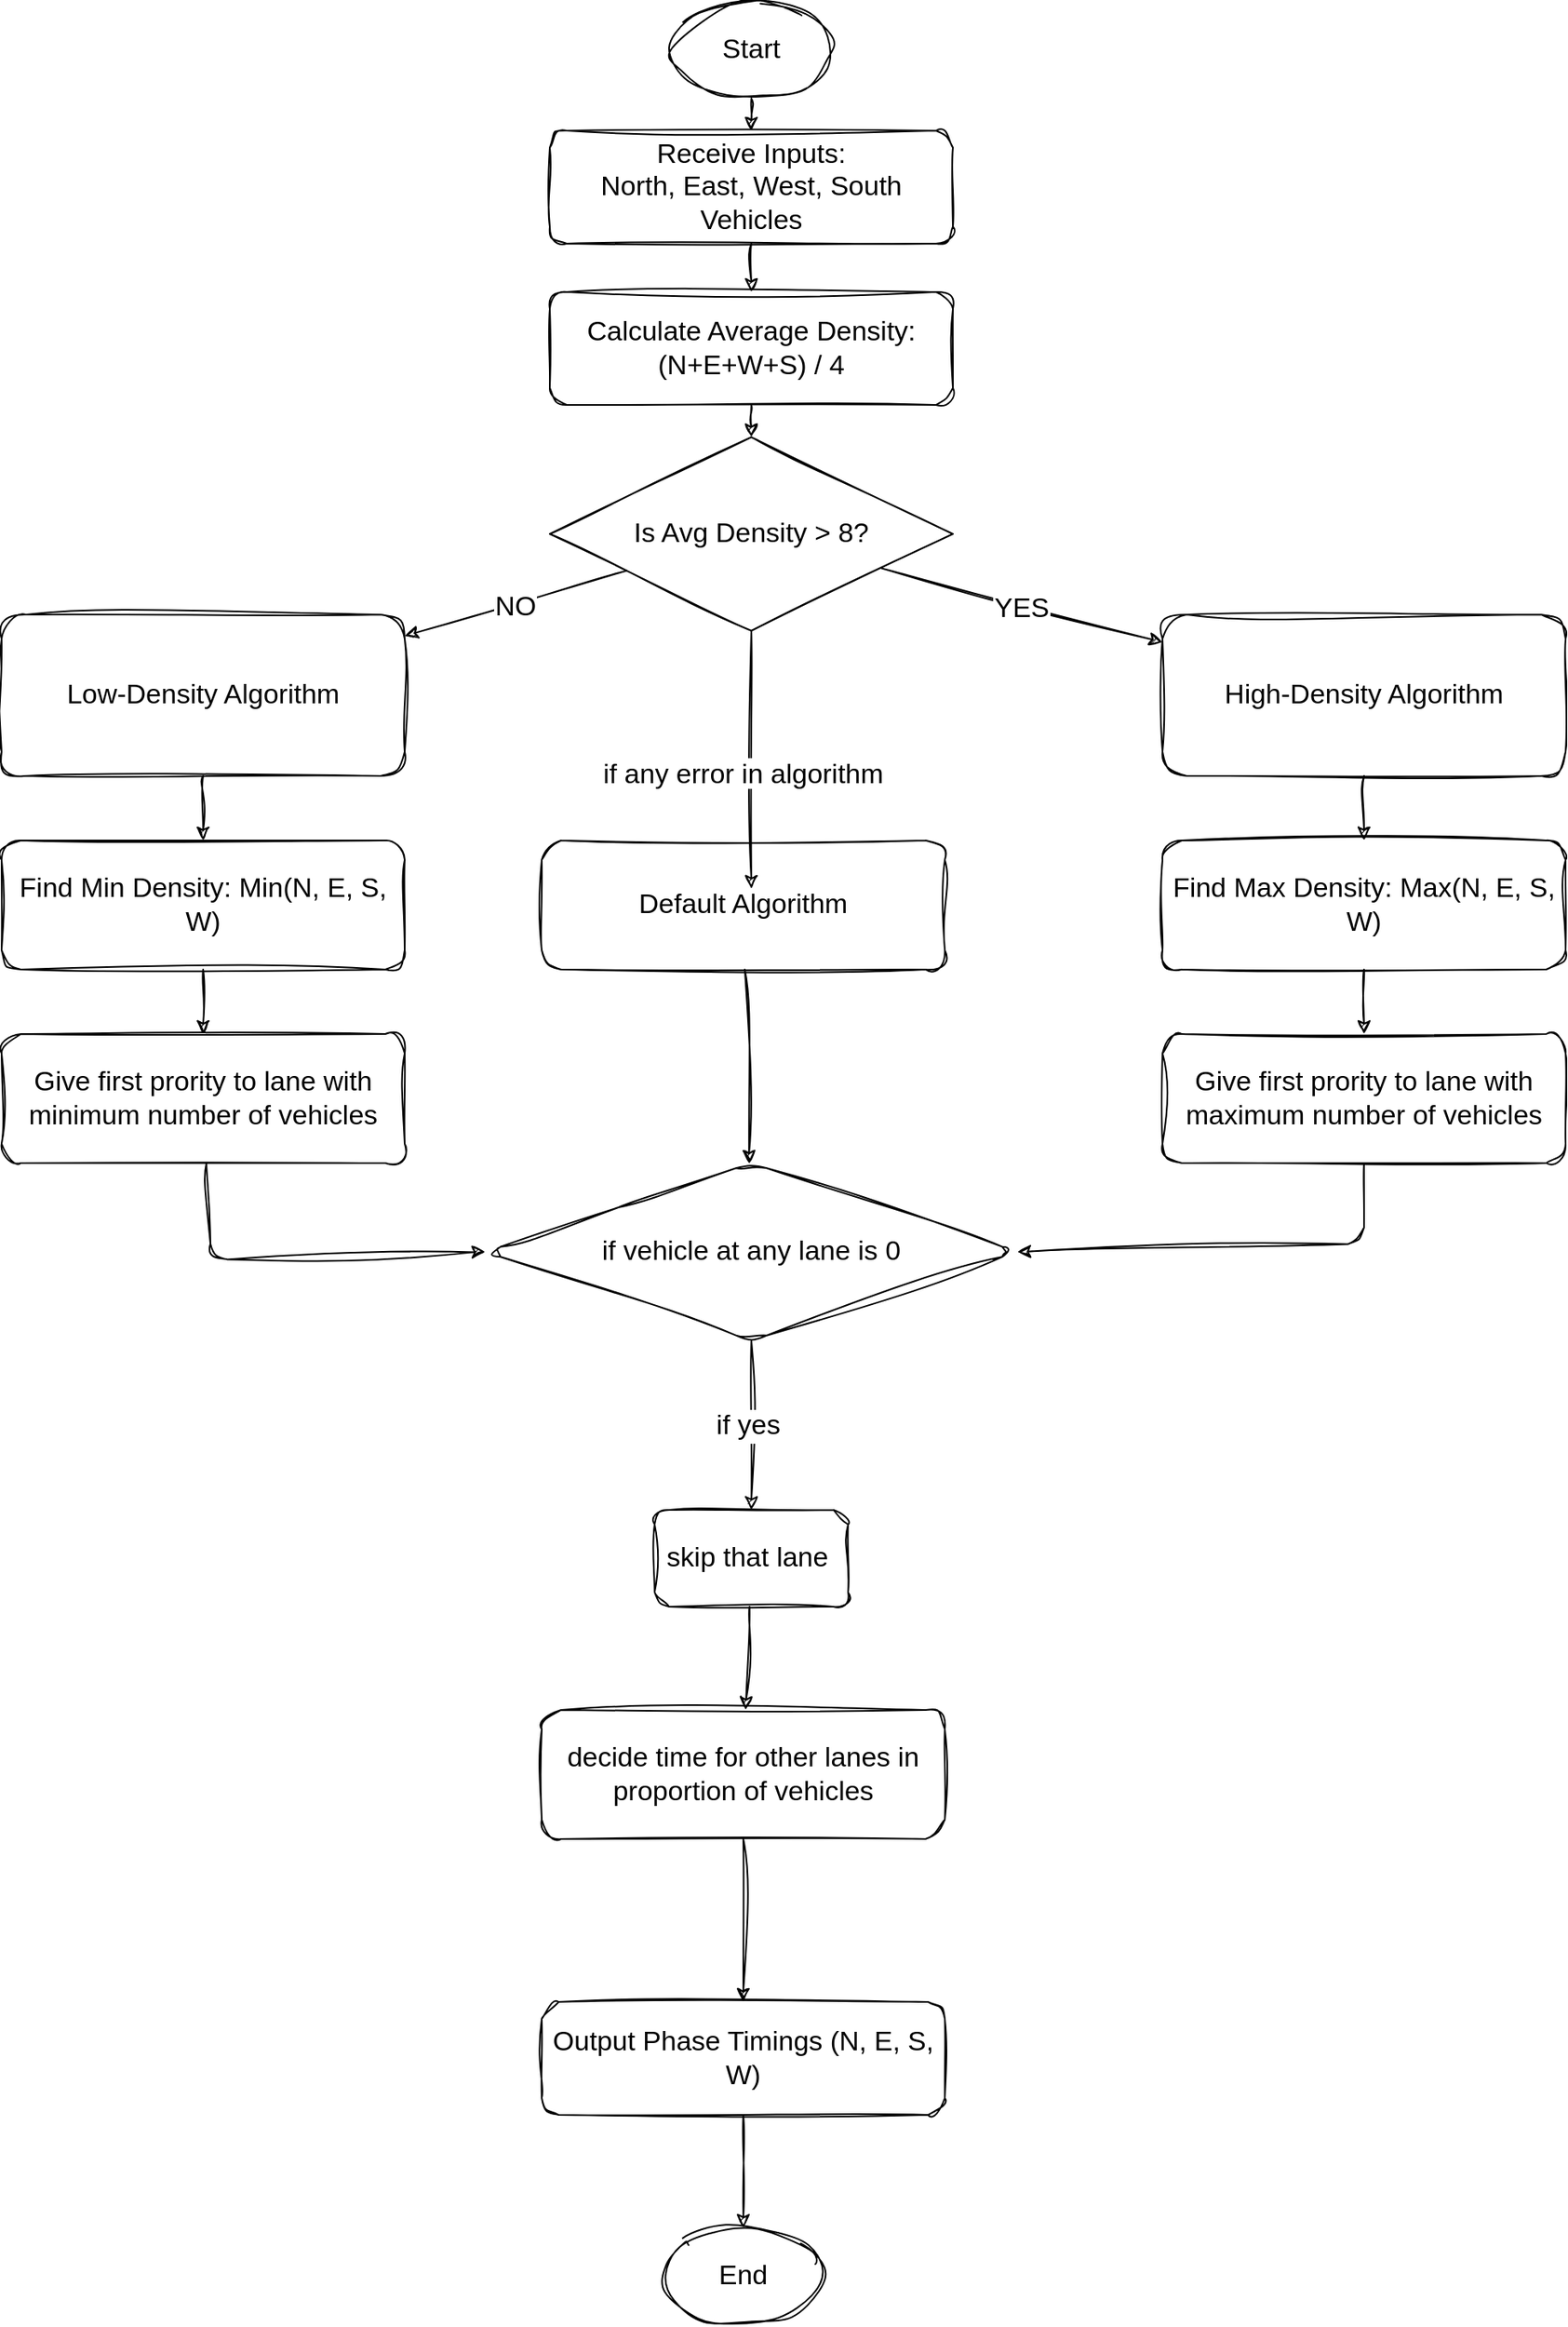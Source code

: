 <mxfile>
    <diagram id="sIdQAXroVL14RH3N-jtN" name="Page-1">
        <mxGraphModel dx="2812" dy="1528" grid="1" gridSize="10" guides="1" tooltips="1" connect="1" arrows="1" fold="1" page="1" pageScale="1" pageWidth="827" pageHeight="1169" math="0" shadow="0">
            <root>
                <mxCell id="0"/>
                <mxCell id="1" parent="0"/>
                <mxCell id="41" value="" style="edgeStyle=none;sketch=1;hachureGap=4;jiggle=2;curveFitting=1;html=1;fontFamily=Architects Daughter;fontSource=https%3A%2F%2Ffonts.googleapis.com%2Fcss%3Ffamily%3DArchitects%2BDaughter;fontSize=17;entryX=0.5;entryY=0;entryDx=0;entryDy=0;fillColor=none;" edge="1" parent="1" source="2" target="3">
                    <mxGeometry relative="1" as="geometry"/>
                </mxCell>
                <mxCell id="2" value="Start" style="ellipse;whiteSpace=wrap;html=1;sketch=1;curveFitting=1;jiggle=2;fillColor=none;shadow=0;fontSize=17;" parent="1" vertex="1">
                    <mxGeometry x="-45" y="120" width="100" height="60" as="geometry"/>
                </mxCell>
                <mxCell id="43" value="" style="edgeStyle=none;sketch=1;hachureGap=4;jiggle=2;curveFitting=1;html=1;fontFamily=Architects Daughter;fontSource=https%3A%2F%2Ffonts.googleapis.com%2Fcss%3Ffamily%3DArchitects%2BDaughter;fontSize=17;fillColor=none;" edge="1" parent="1" source="3" target="4">
                    <mxGeometry relative="1" as="geometry"/>
                </mxCell>
                <mxCell id="3" value="Receive Inputs: &#10;North, East, West, South Vehicles" style="rounded=1;whiteSpace=wrap;html=1;sketch=1;curveFitting=1;jiggle=2;fillColor=none;shadow=0;fontSize=17;" parent="1" vertex="1">
                    <mxGeometry x="-120" y="200" width="250" height="70" as="geometry"/>
                </mxCell>
                <mxCell id="45" value="" style="edgeStyle=none;sketch=1;hachureGap=4;jiggle=2;curveFitting=1;html=1;fontFamily=Architects Daughter;fontSource=https%3A%2F%2Ffonts.googleapis.com%2Fcss%3Ffamily%3DArchitects%2BDaughter;fontSize=17;fillColor=none;" edge="1" parent="1" source="4" target="5">
                    <mxGeometry relative="1" as="geometry"/>
                </mxCell>
                <mxCell id="4" value="Calculate Average Density:&#10; (N+E+W+S) / 4" style="rounded=1;whiteSpace=wrap;html=1;sketch=1;curveFitting=1;jiggle=2;fillColor=none;shadow=0;fontSize=17;" parent="1" vertex="1">
                    <mxGeometry x="-120" y="300" width="250" height="70" as="geometry"/>
                </mxCell>
                <mxCell id="5" value="Is Avg Density &amp;gt; 8?" style="rhombus;whiteSpace=wrap;html=1;sketch=1;curveFitting=1;jiggle=2;fillColor=none;shadow=0;fontSize=17;" parent="1" vertex="1">
                    <mxGeometry x="-120" y="390" width="250" height="120" as="geometry"/>
                </mxCell>
                <mxCell id="26" value="" style="edgeStyle=none;sketch=1;hachureGap=4;jiggle=2;curveFitting=1;html=1;fontFamily=Architects Daughter;fontSource=https%3A%2F%2Ffonts.googleapis.com%2Fcss%3Ffamily%3DArchitects%2BDaughter;fontSize=17;fillColor=none;" parent="1" source="6" target="7" edge="1">
                    <mxGeometry relative="1" as="geometry"/>
                </mxCell>
                <mxCell id="6" value="High-Density Algorithm" style="rounded=1;whiteSpace=wrap;html=1;sketch=1;curveFitting=1;jiggle=2;fillColor=none;shadow=0;fontSize=17;" parent="1" vertex="1">
                    <mxGeometry x="260" y="500" width="250" height="100" as="geometry"/>
                </mxCell>
                <mxCell id="28" value="" style="edgeStyle=none;sketch=1;hachureGap=4;jiggle=2;curveFitting=1;html=1;fontFamily=Architects Daughter;fontSource=https%3A%2F%2Ffonts.googleapis.com%2Fcss%3Ffamily%3DArchitects%2BDaughter;fontSize=17;entryX=0.5;entryY=0;entryDx=0;entryDy=0;fillColor=none;" parent="1" source="7" target="8" edge="1">
                    <mxGeometry relative="1" as="geometry">
                        <mxPoint x="385" y="870" as="targetPoint"/>
                    </mxGeometry>
                </mxCell>
                <mxCell id="7" value="Find Max Density: Max(N, E, S, W)" style="rounded=1;whiteSpace=wrap;html=1;sketch=1;curveFitting=1;jiggle=2;fillColor=none;shadow=0;fontSize=17;" parent="1" vertex="1">
                    <mxGeometry x="260" y="640" width="250" height="80" as="geometry"/>
                </mxCell>
                <mxCell id="36" value="" style="edgeStyle=none;sketch=1;hachureGap=4;jiggle=2;curveFitting=1;html=1;fontFamily=Helvetica;fontSize=17;entryX=1;entryY=0.5;entryDx=0;entryDy=0;fillColor=none;" parent="1" source="8" target="33" edge="1">
                    <mxGeometry relative="1" as="geometry">
                        <mxPoint x="385" y="930" as="targetPoint"/>
                        <Array as="points">
                            <mxPoint x="385" y="890"/>
                        </Array>
                    </mxGeometry>
                </mxCell>
                <mxCell id="8" value="Give first prority to lane with maximum number of vehicles" style="rounded=1;whiteSpace=wrap;html=1;sketch=1;curveFitting=1;jiggle=2;fillColor=none;shadow=0;fontSize=17;" parent="1" vertex="1">
                    <mxGeometry x="260" y="760" width="250" height="80" as="geometry"/>
                </mxCell>
                <mxCell id="30" value="" style="edgeStyle=none;sketch=1;hachureGap=4;jiggle=2;curveFitting=1;html=1;fontFamily=Architects Daughter;fontSource=https%3A%2F%2Ffonts.googleapis.com%2Fcss%3Ffamily%3DArchitects%2BDaughter;fontSize=17;fillColor=none;" parent="1" source="9" target="10" edge="1">
                    <mxGeometry relative="1" as="geometry"/>
                </mxCell>
                <mxCell id="9" value="Low-Density Algorithm" style="rounded=1;whiteSpace=wrap;html=1;sketch=1;curveFitting=1;jiggle=2;fillColor=none;shadow=0;fontSize=17;" parent="1" vertex="1">
                    <mxGeometry x="-460" y="500" width="250" height="100" as="geometry"/>
                </mxCell>
                <mxCell id="29" value="" style="edgeStyle=none;sketch=1;hachureGap=4;jiggle=2;curveFitting=1;html=1;fontFamily=Architects Daughter;fontSource=https%3A%2F%2Ffonts.googleapis.com%2Fcss%3Ffamily%3DArchitects%2BDaughter;fontSize=17;fillColor=none;" parent="1" source="10" target="11" edge="1">
                    <mxGeometry relative="1" as="geometry"/>
                </mxCell>
                <mxCell id="10" value="Find Min Density: Min(N, E, S, W)" style="rounded=1;whiteSpace=wrap;html=1;sketch=1;curveFitting=1;jiggle=2;fillColor=none;shadow=0;fontSize=17;" parent="1" vertex="1">
                    <mxGeometry x="-460" y="640" width="250" height="80" as="geometry"/>
                </mxCell>
                <mxCell id="23" value="" style="edgeStyle=none;sketch=1;hachureGap=4;jiggle=2;curveFitting=1;html=1;fontFamily=Architects Daughter;fontSource=https%3A%2F%2Ffonts.googleapis.com%2Fcss%3Ffamily%3DArchitects%2BDaughter;fontSize=17;entryX=0;entryY=0.5;entryDx=0;entryDy=0;fillColor=none;" parent="1" source="11" target="33" edge="1">
                    <mxGeometry relative="1" as="geometry">
                        <mxPoint x="-335.0" y="880" as="targetPoint"/>
                        <Array as="points">
                            <mxPoint x="-330" y="900"/>
                        </Array>
                    </mxGeometry>
                </mxCell>
                <mxCell id="11" value="Give first prority to lane with minimum number of vehicles" style="rounded=1;whiteSpace=wrap;html=1;sketch=1;curveFitting=1;jiggle=2;fillColor=none;shadow=0;fontSize=17;" parent="1" vertex="1">
                    <mxGeometry x="-460" y="760" width="250" height="80" as="geometry"/>
                </mxCell>
                <mxCell id="34" value="" style="edgeStyle=none;sketch=1;hachureGap=4;jiggle=2;curveFitting=1;html=1;fontFamily=Architects Daughter;fontSource=https%3A%2F%2Ffonts.googleapis.com%2Fcss%3Ffamily%3DArchitects%2BDaughter;fontSize=17;fillColor=none;" parent="1" source="12" target="33" edge="1">
                    <mxGeometry relative="1" as="geometry"/>
                </mxCell>
                <mxCell id="12" value="Default Algorithm" style="rounded=1;whiteSpace=wrap;html=1;sketch=1;curveFitting=1;jiggle=2;fillColor=none;shadow=0;fontSize=17;" parent="1" vertex="1">
                    <mxGeometry x="-125" y="640" width="250" height="80" as="geometry"/>
                </mxCell>
                <mxCell id="13" value="decide time for other lanes in proportion of vehicles" style="rounded=1;whiteSpace=wrap;html=1;sketch=1;curveFitting=1;jiggle=2;fillColor=none;shadow=0;fontSize=17;" parent="1" vertex="1">
                    <mxGeometry x="-125" y="1179" width="250" height="80" as="geometry"/>
                </mxCell>
                <mxCell id="14" value="Output Phase Timings (N, E, S, W)" style="rounded=1;whiteSpace=wrap;html=1;sketch=1;curveFitting=1;jiggle=2;fillColor=none;shadow=0;fontSize=17;" parent="1" vertex="1">
                    <mxGeometry x="-125" y="1360" width="250" height="70" as="geometry"/>
                </mxCell>
                <mxCell id="15" value="End" style="ellipse;whiteSpace=wrap;html=1;sketch=1;curveFitting=1;jiggle=2;fillColor=none;shadow=0;fontSize=17;" parent="1" vertex="1">
                    <mxGeometry x="-50" y="1500" width="100" height="60" as="geometry"/>
                </mxCell>
                <mxCell id="16" value="YES" style="edgeStyle=none;sketch=1;jiggle=2;fillColor=none;shadow=0;fontSize=17;" parent="1" source="5" target="6" edge="1">
                    <mxGeometry relative="1" as="geometry"/>
                </mxCell>
                <mxCell id="17" value="NO" style="edgeStyle=none;sketch=1;jiggle=2;fillColor=none;shadow=0;fontSize=17;" parent="1" source="5" target="9" edge="1">
                    <mxGeometry relative="1" as="geometry"/>
                </mxCell>
                <mxCell id="18" value="if any error in algorithm" style="edgeStyle=none;sketch=1;jiggle=2;fillColor=none;shadow=0;fontSize=17;entryX=0.52;entryY=0.375;entryDx=0;entryDy=0;entryPerimeter=0;" parent="1" source="5" target="12" edge="1">
                    <mxGeometry x="0.077" y="-5" relative="1" as="geometry">
                        <mxPoint y="1" as="offset"/>
                    </mxGeometry>
                </mxCell>
                <mxCell id="20" style="edgeStyle=none;sketch=1;jiggle=2;fillColor=none;shadow=0;fontSize=17;" parent="1" source="13" target="14" edge="1">
                    <mxGeometry relative="1" as="geometry"/>
                </mxCell>
                <mxCell id="21" style="edgeStyle=none;sketch=1;jiggle=2;fillColor=none;shadow=0;fontSize=17;" parent="1" source="14" target="15" edge="1">
                    <mxGeometry relative="1" as="geometry"/>
                </mxCell>
                <mxCell id="39" value="if yes&amp;nbsp;" style="edgeStyle=none;sketch=1;hachureGap=4;jiggle=2;curveFitting=1;html=1;fontFamily=Helvetica;fontSize=17;fillColor=none;" parent="1" source="33" target="38" edge="1">
                    <mxGeometry relative="1" as="geometry"/>
                </mxCell>
                <mxCell id="33" value="if vehicle at any lane is 0" style="rhombus;whiteSpace=wrap;html=1;fontSize=17;fillColor=none;rounded=1;sketch=1;curveFitting=1;jiggle=2;shadow=0;hachureGap=4;fontFamily=Helvetica;" parent="1" vertex="1">
                    <mxGeometry x="-160" y="840" width="330" height="110" as="geometry"/>
                </mxCell>
                <mxCell id="40" value="" style="edgeStyle=none;sketch=1;hachureGap=4;jiggle=2;curveFitting=1;html=1;fontFamily=Helvetica;fontSize=17;fillColor=none;" parent="1" source="38" target="13" edge="1">
                    <mxGeometry relative="1" as="geometry"/>
                </mxCell>
                <mxCell id="38" value="&lt;font face=&quot;Helvetica&quot; style=&quot;font-size: 17px;&quot;&gt;skip that lane&amp;nbsp;&lt;/font&gt;" style="whiteSpace=wrap;html=1;fontSize=17;fillColor=none;rounded=1;sketch=1;curveFitting=1;jiggle=2;shadow=0;hachureGap=4;fontFamily=Architects Daughter;fontSource=https%3A%2F%2Ffonts.googleapis.com%2Fcss%3Ffamily%3DArchitects%2BDaughter;" parent="1" vertex="1">
                    <mxGeometry x="-55" y="1055" width="120" height="60" as="geometry"/>
                </mxCell>
            </root>
        </mxGraphModel>
    </diagram>
</mxfile>